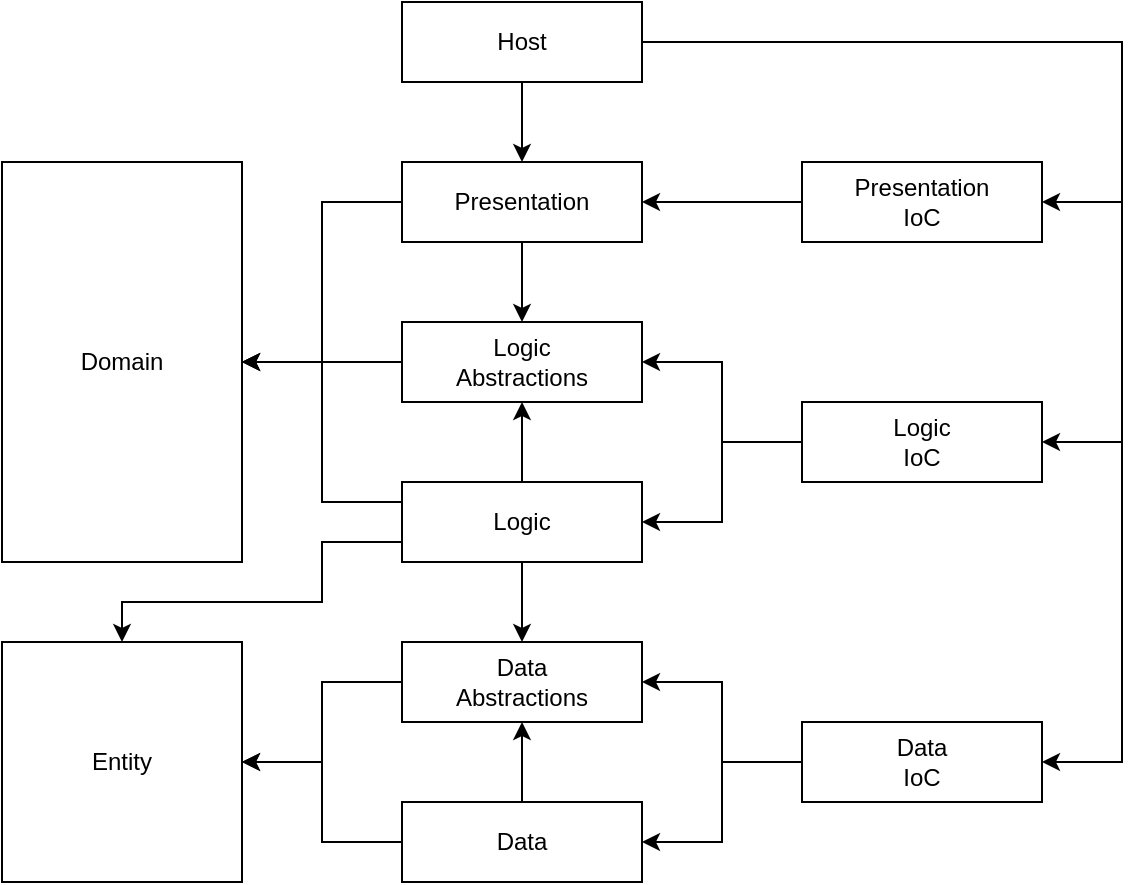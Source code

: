 <mxfile version="14.6.13" type="device"><diagram id="P2eHPyQX3HzDkplZAGXg" name="Page-1"><mxGraphModel dx="905" dy="672" grid="1" gridSize="10" guides="1" tooltips="1" connect="1" arrows="1" fold="1" page="1" pageScale="1" pageWidth="850" pageHeight="1100" math="0" shadow="0"><root><mxCell id="0"/><mxCell id="1" parent="0"/><mxCell id="Yhtix4L3iHglKB1cZBsj-24" style="edgeStyle=orthogonalEdgeStyle;rounded=0;orthogonalLoop=1;jettySize=auto;html=1;startArrow=none;startFill=0;" parent="1" source="Yhtix4L3iHglKB1cZBsj-1" target="Yhtix4L3iHglKB1cZBsj-8" edge="1"><mxGeometry relative="1" as="geometry"><Array as="points"><mxPoint x="600" y="60"/><mxPoint x="600" y="140"/></Array></mxGeometry></mxCell><mxCell id="Yhtix4L3iHglKB1cZBsj-43" style="edgeStyle=orthogonalEdgeStyle;rounded=0;orthogonalLoop=1;jettySize=auto;html=1;startArrow=none;startFill=0;" parent="1" source="Yhtix4L3iHglKB1cZBsj-1" edge="1"><mxGeometry relative="1" as="geometry"><mxPoint x="300" y="120" as="targetPoint"/></mxGeometry></mxCell><mxCell id="Yhtix4L3iHglKB1cZBsj-1" value="Host" style="rounded=0;whiteSpace=wrap;html=1;" parent="1" vertex="1"><mxGeometry x="240" y="40" width="120" height="40" as="geometry"/></mxCell><mxCell id="Yhtix4L3iHglKB1cZBsj-47" style="edgeStyle=orthogonalEdgeStyle;rounded=0;orthogonalLoop=1;jettySize=auto;html=1;startArrow=none;startFill=0;" parent="1" source="Yhtix4L3iHglKB1cZBsj-2" target="Yhtix4L3iHglKB1cZBsj-26" edge="1"><mxGeometry relative="1" as="geometry"/></mxCell><mxCell id="Yhtix4L3iHglKB1cZBsj-58" style="edgeStyle=orthogonalEdgeStyle;rounded=0;orthogonalLoop=1;jettySize=auto;html=1;startArrow=none;startFill=0;" parent="1" source="Yhtix4L3iHglKB1cZBsj-2" target="Yhtix4L3iHglKB1cZBsj-3" edge="1"><mxGeometry relative="1" as="geometry"/></mxCell><mxCell id="Yhtix4L3iHglKB1cZBsj-2" value="Presentation" style="rounded=0;whiteSpace=wrap;html=1;" parent="1" vertex="1"><mxGeometry x="240" y="120" width="120" height="40" as="geometry"/></mxCell><mxCell id="Yhtix4L3iHglKB1cZBsj-3" value="Domain" style="rounded=0;whiteSpace=wrap;html=1;" parent="1" vertex="1"><mxGeometry x="40" y="120" width="120" height="200" as="geometry"/></mxCell><mxCell id="Yhtix4L3iHglKB1cZBsj-48" style="edgeStyle=orthogonalEdgeStyle;rounded=0;orthogonalLoop=1;jettySize=auto;html=1;startArrow=none;startFill=0;" parent="1" source="Yhtix4L3iHglKB1cZBsj-4" target="Yhtix4L3iHglKB1cZBsj-26" edge="1"><mxGeometry relative="1" as="geometry"/></mxCell><mxCell id="Yhtix4L3iHglKB1cZBsj-49" style="edgeStyle=orthogonalEdgeStyle;rounded=0;orthogonalLoop=1;jettySize=auto;html=1;startArrow=none;startFill=0;" parent="1" source="Yhtix4L3iHglKB1cZBsj-4" target="Yhtix4L3iHglKB1cZBsj-27" edge="1"><mxGeometry relative="1" as="geometry"/></mxCell><mxCell id="Yhtix4L3iHglKB1cZBsj-60" style="edgeStyle=orthogonalEdgeStyle;rounded=0;orthogonalLoop=1;jettySize=auto;html=1;startArrow=none;startFill=0;" parent="1" source="Yhtix4L3iHglKB1cZBsj-4" target="Yhtix4L3iHglKB1cZBsj-3" edge="1"><mxGeometry relative="1" as="geometry"><Array as="points"><mxPoint x="200" y="290"/><mxPoint x="200" y="220"/></Array></mxGeometry></mxCell><mxCell id="mlZJftEUSUaSeVkBgaUw-1" style="edgeStyle=orthogonalEdgeStyle;rounded=0;orthogonalLoop=1;jettySize=auto;html=1;" edge="1" parent="1" source="Yhtix4L3iHglKB1cZBsj-4" target="EJ2fs00AXvsauRYJPfMV-1"><mxGeometry relative="1" as="geometry"><Array as="points"><mxPoint x="200" y="310"/><mxPoint x="200" y="340"/><mxPoint x="100" y="340"/></Array></mxGeometry></mxCell><mxCell id="Yhtix4L3iHglKB1cZBsj-4" value="Logic" style="rounded=0;whiteSpace=wrap;html=1;" parent="1" vertex="1"><mxGeometry x="240" y="280" width="120" height="40" as="geometry"/></mxCell><mxCell id="Yhtix4L3iHglKB1cZBsj-50" style="edgeStyle=orthogonalEdgeStyle;rounded=0;orthogonalLoop=1;jettySize=auto;html=1;startArrow=none;startFill=0;" parent="1" source="Yhtix4L3iHglKB1cZBsj-5" target="Yhtix4L3iHglKB1cZBsj-27" edge="1"><mxGeometry relative="1" as="geometry"/></mxCell><mxCell id="EJ2fs00AXvsauRYJPfMV-3" style="edgeStyle=orthogonalEdgeStyle;rounded=0;orthogonalLoop=1;jettySize=auto;html=1;" parent="1" source="Yhtix4L3iHglKB1cZBsj-5" target="EJ2fs00AXvsauRYJPfMV-1" edge="1"><mxGeometry relative="1" as="geometry"/></mxCell><mxCell id="Yhtix4L3iHglKB1cZBsj-5" value="Data" style="rounded=0;whiteSpace=wrap;html=1;" parent="1" vertex="1"><mxGeometry x="240" y="440" width="120" height="40" as="geometry"/></mxCell><mxCell id="Yhtix4L3iHglKB1cZBsj-11" style="edgeStyle=orthogonalEdgeStyle;rounded=0;orthogonalLoop=1;jettySize=auto;html=1;" parent="1" target="Yhtix4L3iHglKB1cZBsj-9" edge="1"><mxGeometry relative="1" as="geometry"><mxPoint x="600" y="140" as="sourcePoint"/><Array as="points"><mxPoint x="600" y="260"/></Array></mxGeometry></mxCell><mxCell id="Yhtix4L3iHglKB1cZBsj-45" style="edgeStyle=orthogonalEdgeStyle;rounded=0;orthogonalLoop=1;jettySize=auto;html=1;entryX=1;entryY=0.5;entryDx=0;entryDy=0;startArrow=none;startFill=0;" parent="1" source="Yhtix4L3iHglKB1cZBsj-8" target="Yhtix4L3iHglKB1cZBsj-2" edge="1"><mxGeometry relative="1" as="geometry"/></mxCell><mxCell id="Yhtix4L3iHglKB1cZBsj-8" value="Presentation&lt;br&gt;IoC" style="rounded=0;whiteSpace=wrap;html=1;" parent="1" vertex="1"><mxGeometry x="440" y="120" width="120" height="40" as="geometry"/></mxCell><mxCell id="Yhtix4L3iHglKB1cZBsj-12" style="edgeStyle=orthogonalEdgeStyle;rounded=0;orthogonalLoop=1;jettySize=auto;html=1;" parent="1" target="Yhtix4L3iHglKB1cZBsj-10" edge="1"><mxGeometry relative="1" as="geometry"><mxPoint x="600" y="260" as="sourcePoint"/><Array as="points"><mxPoint x="600" y="420"/></Array></mxGeometry></mxCell><mxCell id="Yhtix4L3iHglKB1cZBsj-51" style="edgeStyle=orthogonalEdgeStyle;rounded=0;orthogonalLoop=1;jettySize=auto;html=1;startArrow=none;startFill=0;" parent="1" source="Yhtix4L3iHglKB1cZBsj-9" target="Yhtix4L3iHglKB1cZBsj-26" edge="1"><mxGeometry relative="1" as="geometry"/></mxCell><mxCell id="Yhtix4L3iHglKB1cZBsj-52" style="edgeStyle=orthogonalEdgeStyle;rounded=0;orthogonalLoop=1;jettySize=auto;html=1;entryX=1;entryY=0.5;entryDx=0;entryDy=0;startArrow=none;startFill=0;" parent="1" source="Yhtix4L3iHglKB1cZBsj-9" target="Yhtix4L3iHglKB1cZBsj-4" edge="1"><mxGeometry relative="1" as="geometry"/></mxCell><mxCell id="Yhtix4L3iHglKB1cZBsj-9" value="Logic&lt;br&gt;IoC" style="rounded=0;whiteSpace=wrap;html=1;" parent="1" vertex="1"><mxGeometry x="440" y="240" width="120" height="40" as="geometry"/></mxCell><mxCell id="Yhtix4L3iHglKB1cZBsj-53" style="edgeStyle=orthogonalEdgeStyle;rounded=0;orthogonalLoop=1;jettySize=auto;html=1;startArrow=none;startFill=0;" parent="1" source="Yhtix4L3iHglKB1cZBsj-10" target="Yhtix4L3iHglKB1cZBsj-27" edge="1"><mxGeometry relative="1" as="geometry"/></mxCell><mxCell id="Yhtix4L3iHglKB1cZBsj-54" style="edgeStyle=orthogonalEdgeStyle;rounded=0;orthogonalLoop=1;jettySize=auto;html=1;entryX=1;entryY=0.5;entryDx=0;entryDy=0;startArrow=none;startFill=0;" parent="1" source="Yhtix4L3iHglKB1cZBsj-10" target="Yhtix4L3iHglKB1cZBsj-5" edge="1"><mxGeometry relative="1" as="geometry"/></mxCell><mxCell id="Yhtix4L3iHglKB1cZBsj-10" value="Data&lt;br&gt;IoC" style="rounded=0;whiteSpace=wrap;html=1;" parent="1" vertex="1"><mxGeometry x="440" y="400" width="120" height="40" as="geometry"/></mxCell><mxCell id="Yhtix4L3iHglKB1cZBsj-59" style="edgeStyle=orthogonalEdgeStyle;rounded=0;orthogonalLoop=1;jettySize=auto;html=1;startArrow=none;startFill=0;" parent="1" source="Yhtix4L3iHglKB1cZBsj-26" target="Yhtix4L3iHglKB1cZBsj-3" edge="1"><mxGeometry relative="1" as="geometry"/></mxCell><mxCell id="Yhtix4L3iHglKB1cZBsj-26" value="Logic&lt;br&gt;Abstractions" style="rounded=0;whiteSpace=wrap;html=1;" parent="1" vertex="1"><mxGeometry x="240" y="200" width="120" height="40" as="geometry"/></mxCell><mxCell id="EJ2fs00AXvsauRYJPfMV-2" style="edgeStyle=orthogonalEdgeStyle;rounded=0;orthogonalLoop=1;jettySize=auto;html=1;" parent="1" source="Yhtix4L3iHglKB1cZBsj-27" target="EJ2fs00AXvsauRYJPfMV-1" edge="1"><mxGeometry relative="1" as="geometry"/></mxCell><mxCell id="Yhtix4L3iHglKB1cZBsj-27" value="Data&lt;br&gt;Abstractions" style="rounded=0;whiteSpace=wrap;html=1;" parent="1" vertex="1"><mxGeometry x="240" y="360" width="120" height="40" as="geometry"/></mxCell><mxCell id="EJ2fs00AXvsauRYJPfMV-1" value="Entity" style="rounded=0;whiteSpace=wrap;html=1;" parent="1" vertex="1"><mxGeometry x="40" y="360" width="120" height="120" as="geometry"/></mxCell></root></mxGraphModel></diagram></mxfile>